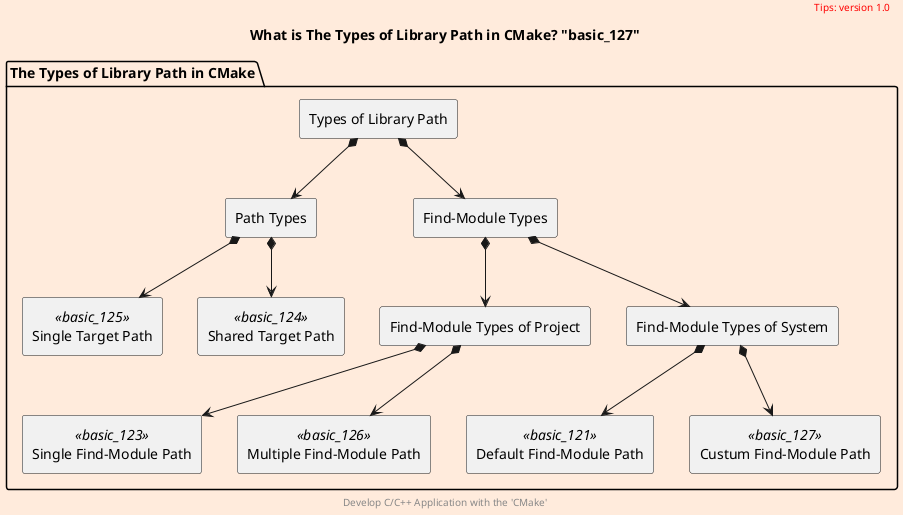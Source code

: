 @startuml what-paths
scale 700 width
skinparam backgroundColor #FFEBDC
scale 1

package "The Types of Library Path in CMake" as types {
    rectangle "Types of Library Path" as library_path
    rectangle "Path Types" as path_types
    rectangle "Single Target Path" <<basic_125>> as target_single
    rectangle "Shared Target Path" <<basic_124>> as target_shared
    rectangle "Find-Module Types" as find_module_types
    rectangle "Find-Module Types of Project" as find_module_project
    rectangle "Single Find-Module Path" <<basic_123>> as find_module_single
    rectangle "Multiple Find-Module Path" <<basic_126>> as find_module_multiple
    rectangle "Find-Module Types of System" as find_module_system
    rectangle "Default Find-Module Path" <<basic_121>> as find_module_default
    rectangle "Custum Find-Module Path" <<basic_127>> as find_module_custum

    'note left of cmake_variables
    'endnote
}

library_path *--> path_types
library_path *--> find_module_types

path_types *--> target_single
path_types *--> target_shared

find_module_types *--> find_module_project
find_module_project *--> find_module_single
find_module_project *--> find_module_multiple

find_module_types *--> find_module_system
find_module_system *--> find_module_default
find_module_system *--> find_module_custum

title
    What is The Types of Library Path in CMake? "basic_127"
end title

header
<font color=red>Tips: version 1.0</font>
endheader

center footer Develop C/C++ Application with the 'CMake'

@enduml